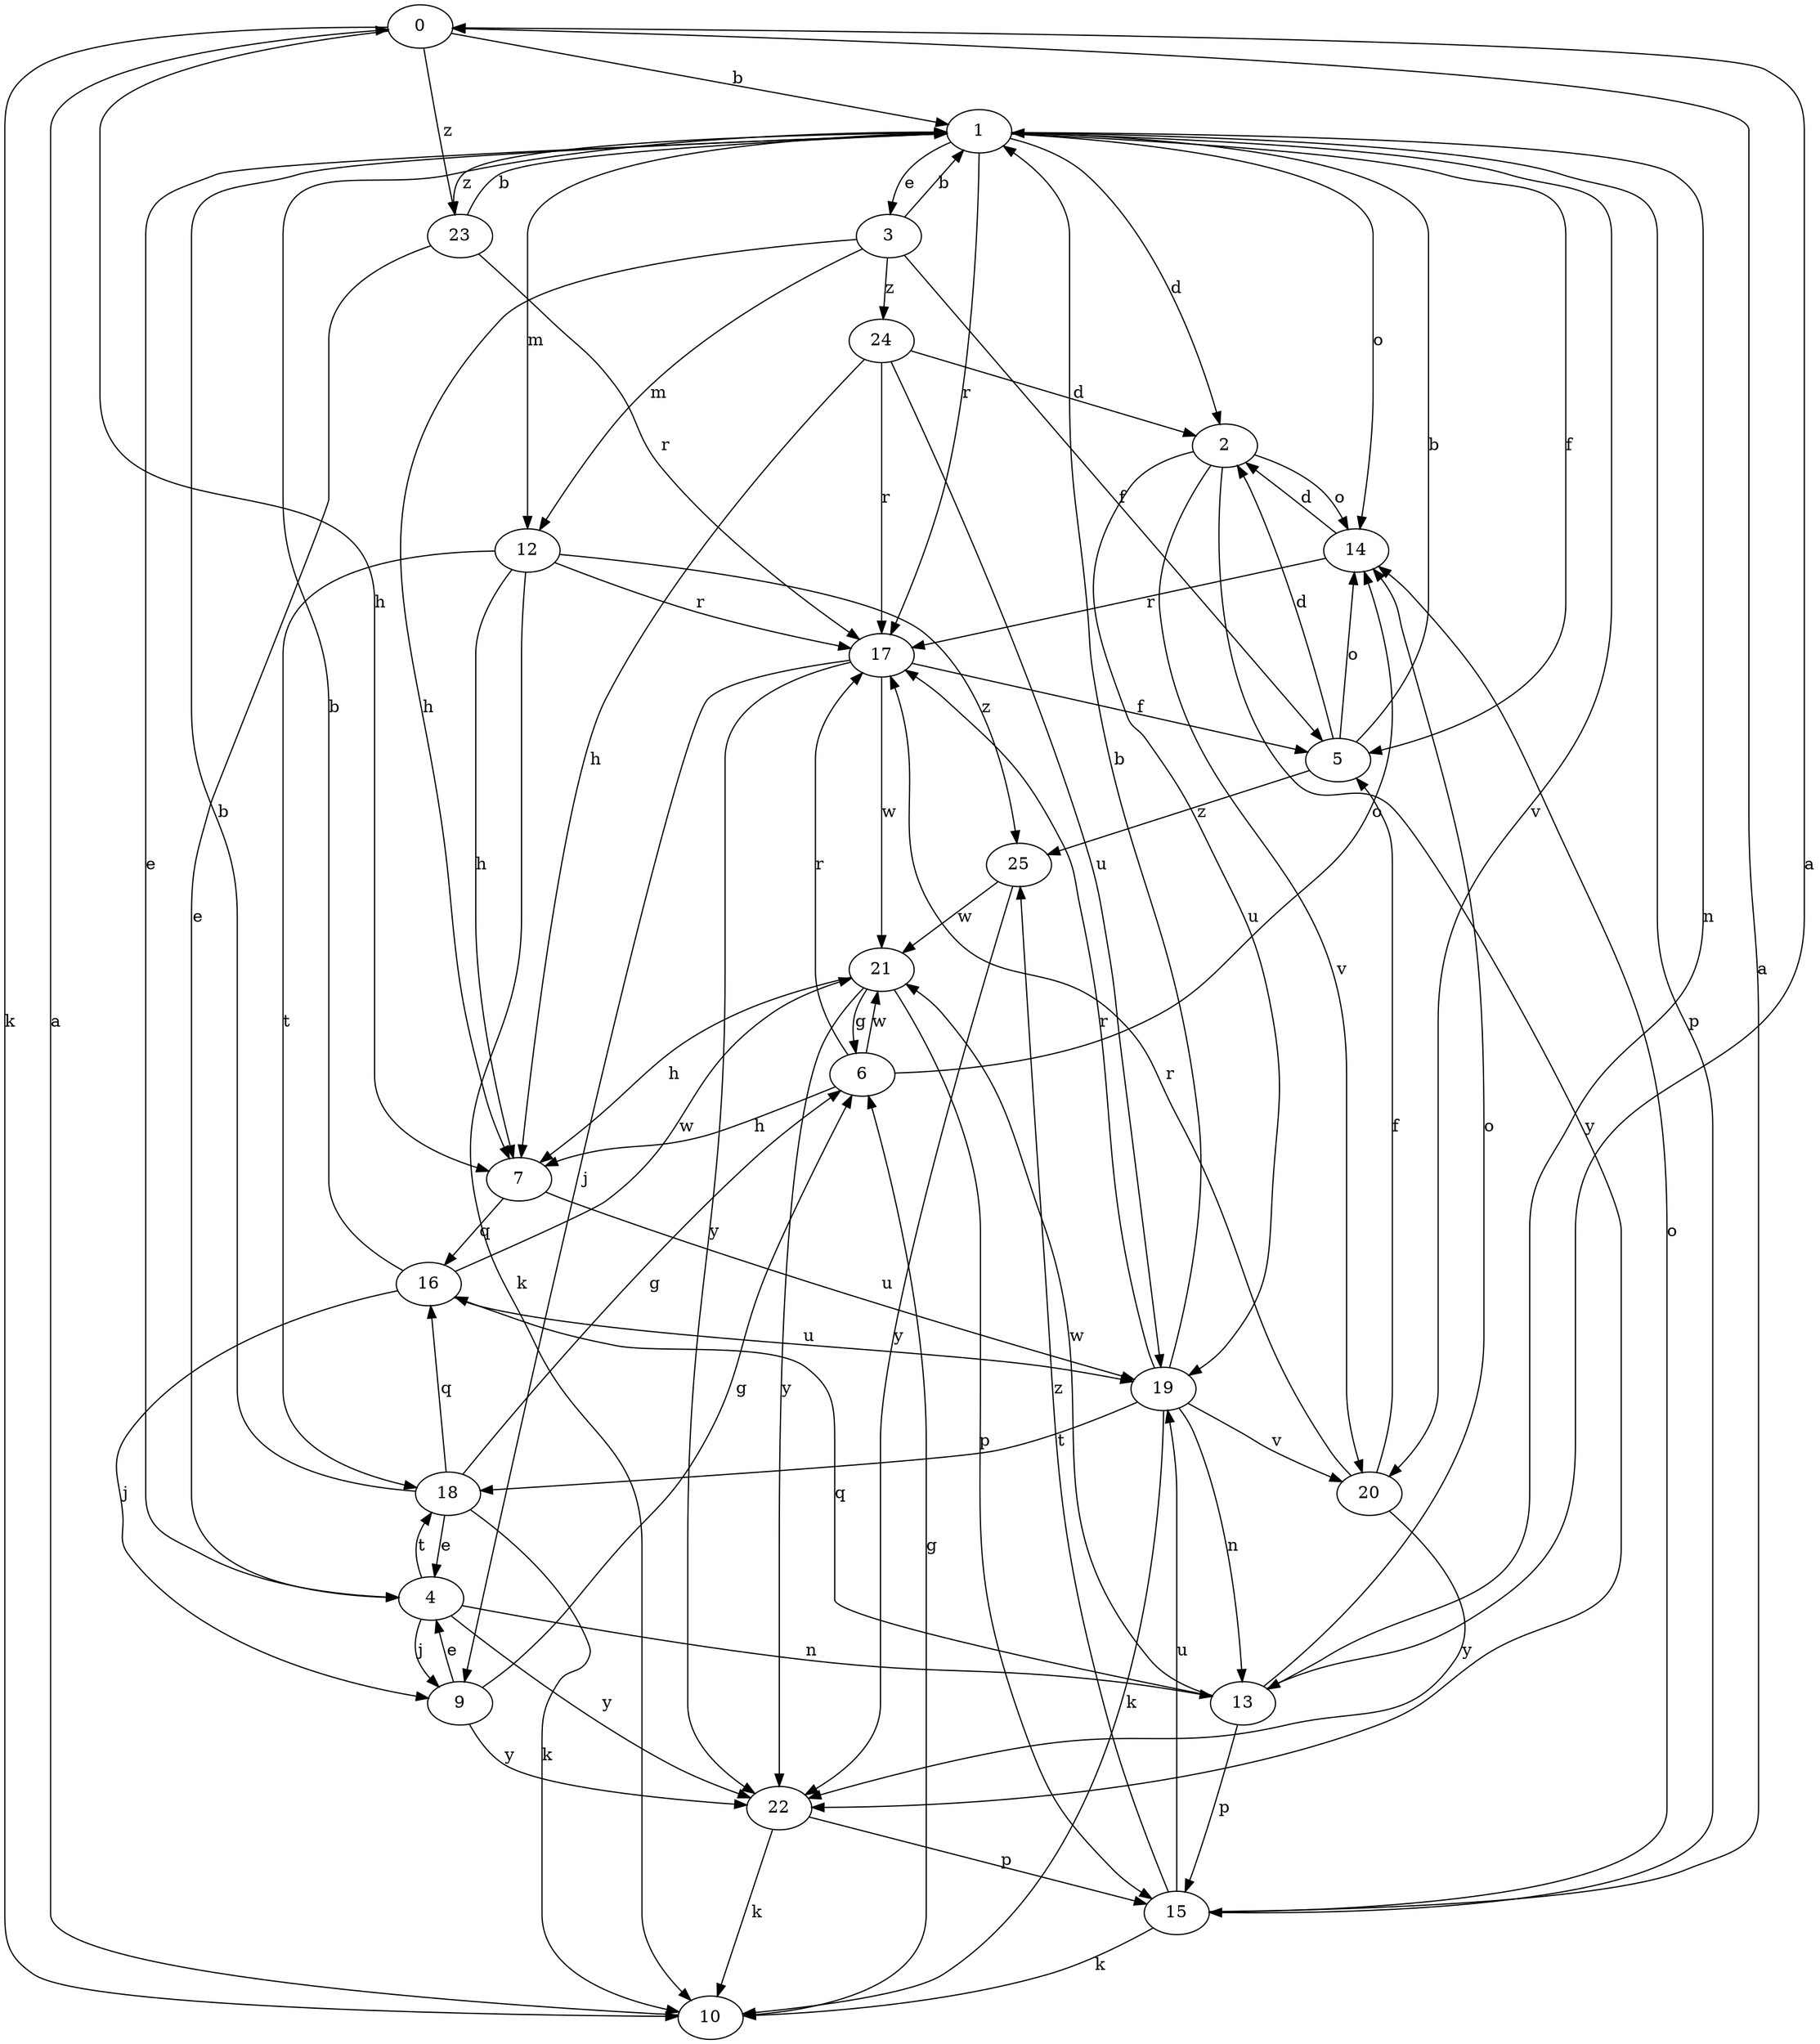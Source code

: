 strict digraph  {
0;
1;
2;
3;
4;
5;
6;
7;
9;
10;
12;
13;
14;
15;
16;
17;
18;
19;
20;
21;
22;
23;
24;
25;
0 -> 1  [label=b];
0 -> 7  [label=h];
0 -> 10  [label=k];
0 -> 23  [label=z];
1 -> 2  [label=d];
1 -> 3  [label=e];
1 -> 4  [label=e];
1 -> 5  [label=f];
1 -> 12  [label=m];
1 -> 13  [label=n];
1 -> 14  [label=o];
1 -> 15  [label=p];
1 -> 17  [label=r];
1 -> 20  [label=v];
1 -> 23  [label=z];
2 -> 14  [label=o];
2 -> 19  [label=u];
2 -> 20  [label=v];
2 -> 22  [label=y];
3 -> 1  [label=b];
3 -> 5  [label=f];
3 -> 7  [label=h];
3 -> 12  [label=m];
3 -> 24  [label=z];
4 -> 9  [label=j];
4 -> 13  [label=n];
4 -> 18  [label=t];
4 -> 22  [label=y];
5 -> 1  [label=b];
5 -> 2  [label=d];
5 -> 14  [label=o];
5 -> 25  [label=z];
6 -> 7  [label=h];
6 -> 14  [label=o];
6 -> 17  [label=r];
6 -> 21  [label=w];
7 -> 16  [label=q];
7 -> 19  [label=u];
9 -> 4  [label=e];
9 -> 6  [label=g];
9 -> 22  [label=y];
10 -> 0  [label=a];
10 -> 6  [label=g];
12 -> 7  [label=h];
12 -> 10  [label=k];
12 -> 17  [label=r];
12 -> 18  [label=t];
12 -> 25  [label=z];
13 -> 0  [label=a];
13 -> 14  [label=o];
13 -> 15  [label=p];
13 -> 16  [label=q];
13 -> 21  [label=w];
14 -> 2  [label=d];
14 -> 17  [label=r];
15 -> 0  [label=a];
15 -> 10  [label=k];
15 -> 14  [label=o];
15 -> 19  [label=u];
15 -> 25  [label=z];
16 -> 1  [label=b];
16 -> 9  [label=j];
16 -> 19  [label=u];
16 -> 21  [label=w];
17 -> 5  [label=f];
17 -> 9  [label=j];
17 -> 21  [label=w];
17 -> 22  [label=y];
18 -> 1  [label=b];
18 -> 4  [label=e];
18 -> 6  [label=g];
18 -> 10  [label=k];
18 -> 16  [label=q];
19 -> 1  [label=b];
19 -> 10  [label=k];
19 -> 13  [label=n];
19 -> 17  [label=r];
19 -> 18  [label=t];
19 -> 20  [label=v];
20 -> 5  [label=f];
20 -> 17  [label=r];
20 -> 22  [label=y];
21 -> 6  [label=g];
21 -> 7  [label=h];
21 -> 15  [label=p];
21 -> 22  [label=y];
22 -> 10  [label=k];
22 -> 15  [label=p];
23 -> 1  [label=b];
23 -> 4  [label=e];
23 -> 17  [label=r];
24 -> 2  [label=d];
24 -> 7  [label=h];
24 -> 17  [label=r];
24 -> 19  [label=u];
25 -> 21  [label=w];
25 -> 22  [label=y];
}
